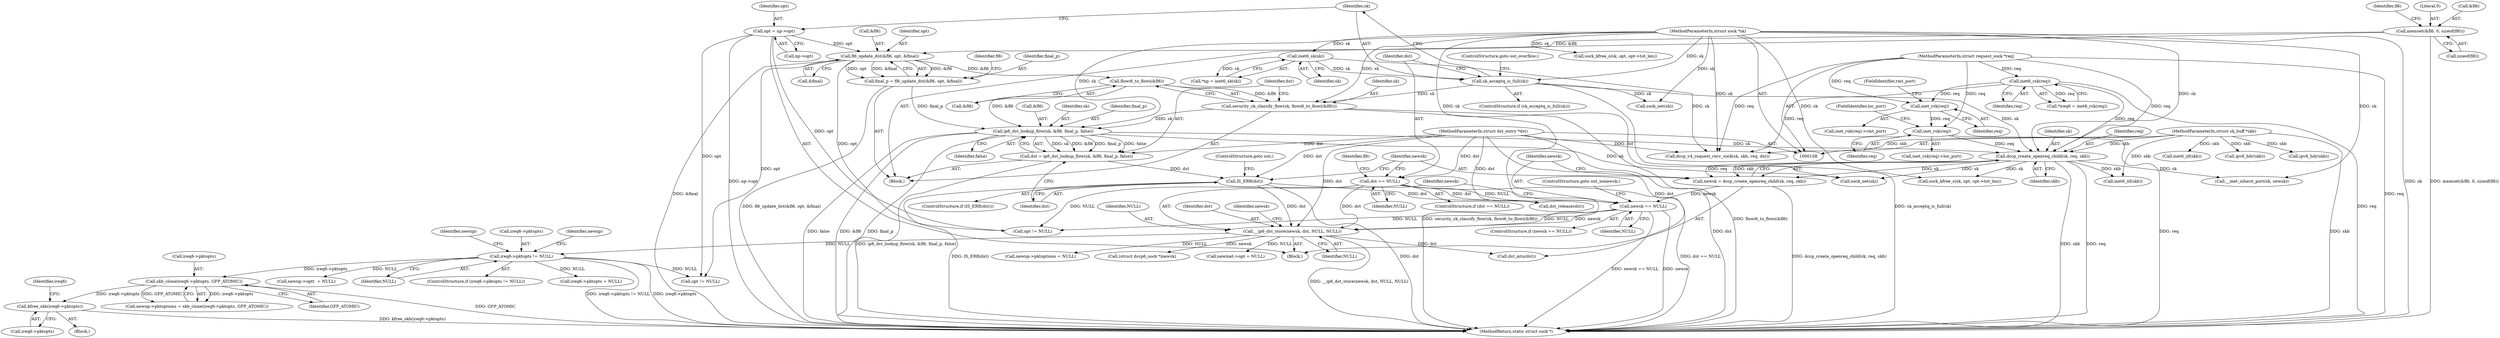 digraph "0_linux_f6d8bd051c391c1c0458a30b2a7abcd939329259_1@pointer" {
"1000466" [label="(Call,kfree_skb(ireq6->pktopts))"];
"1000461" [label="(Call,skb_clone(ireq6->pktopts, GFP_ATOMIC))"];
"1000451" [label="(Call,ireq6->pktopts != NULL)"];
"1000350" [label="(Call,__ip6_dst_store(newsk, dst, NULL, NULL))"];
"1000346" [label="(Call,newsk == NULL)"];
"1000339" [label="(Call,newsk = dccp_create_openreq_child(sk, req, skb))"];
"1000341" [label="(Call,dccp_create_openreq_child(sk, req, skb))"];
"1000251" [label="(Call,sk_acceptq_is_full(sk))"];
"1000123" [label="(Call,inet6_sk(sk))"];
"1000109" [label="(MethodParameterIn,struct sock *sk)"];
"1000329" [label="(Call,ip6_dst_lookup_flow(sk, &fl6, final_p, false))"];
"1000322" [label="(Call,security_sk_classify_flow(sk, flowi6_to_flowi(&fl6)))"];
"1000324" [label="(Call,flowi6_to_flowi(&fl6))"];
"1000284" [label="(Call,fl6_update_dst(&fl6, opt, &final))"];
"1000262" [label="(Call,memset(&fl6, 0, sizeof(fl6)))"];
"1000245" [label="(Call,opt = np->opt)"];
"1000282" [label="(Call,final_p = fl6_update_dst(&fl6, opt, &final))"];
"1000117" [label="(Call,inet6_rsk(req))"];
"1000111" [label="(MethodParameterIn,struct request_sock *req)"];
"1000319" [label="(Call,inet_rsk(req))"];
"1000311" [label="(Call,inet_rsk(req))"];
"1000110" [label="(MethodParameterIn,struct sk_buff *skb)"];
"1000255" [label="(Call,dst == NULL)"];
"1000112" [label="(MethodParameterIn,struct dst_entry *dst)"];
"1000336" [label="(Call,IS_ERR(dst))"];
"1000327" [label="(Call,dst = ip6_dst_lookup_flow(sk, &fl6, final_p, false))"];
"1000335" [label="(ControlStructure,if (IS_ERR(dst)))"];
"1000504" [label="(Call,opt != NULL)"];
"1000257" [label="(Identifier,NULL)"];
"1000284" [label="(Call,fl6_update_dst(&fl6, opt, &final))"];
"1000343" [label="(Identifier,req)"];
"1000255" [label="(Call,dst == NULL)"];
"1000323" [label="(Identifier,sk)"];
"1000337" [label="(Identifier,dst)"];
"1000347" [label="(Identifier,newsk)"];
"1000265" [label="(Literal,0)"];
"1000350" [label="(Call,__ip6_dst_store(newsk, dst, NULL, NULL))"];
"1000319" [label="(Call,inet_rsk(req))"];
"1000340" [label="(Identifier,newsk)"];
"1000263" [label="(Call,&fl6)"];
"1000256" [label="(Identifier,dst)"];
"1000445" [label="(Call,newnp->pktoptions = NULL)"];
"1000619" [label="(MethodReturn,static struct sock *)"];
"1000451" [label="(Call,ireq6->pktopts != NULL)"];
"1000121" [label="(Call,*np = inet6_sk(sk))"];
"1000266" [label="(Call,sizeof(fl6))"];
"1000603" [label="(Call,opt != NULL)"];
"1000313" [label="(FieldIdentifier,rmt_port)"];
"1000429" [label="(Call,newinet->opt = NULL)"];
"1000285" [label="(Call,&fl6)"];
"1000139" [label="(Call,dccp_v4_request_recv_sock(sk, skb, req, dst))"];
"1000521" [label="(Call,sock_kfree_s(sk, opt, opt->tot_len))"];
"1000227" [label="(Call,inet6_iif(skb))"];
"1000311" [label="(Call,inet_rsk(req))"];
"1000590" [label="(Call,sock_net(sk))"];
"1000461" [label="(Call,skb_clone(ireq6->pktopts, GFP_ATOMIC))"];
"1000258" [label="(Block,)"];
"1000270" [label="(Identifier,fl6)"];
"1000251" [label="(Call,sk_acceptq_is_full(sk))"];
"1000328" [label="(Identifier,dst)"];
"1000354" [label="(Identifier,NULL)"];
"1000336" [label="(Call,IS_ERR(dst))"];
"1000293" [label="(Identifier,fl6)"];
"1000334" [label="(Identifier,false)"];
"1000486" [label="(Identifier,newnp)"];
"1000456" [label="(Block,)"];
"1000346" [label="(Call,newsk == NULL)"];
"1000345" [label="(ControlStructure,if (newsk == NULL))"];
"1000333" [label="(Identifier,final_p)"];
"1000124" [label="(Identifier,sk)"];
"1000459" [label="(Identifier,newnp)"];
"1000467" [label="(Call,ireq6->pktopts)"];
"1000264" [label="(Identifier,fl6)"];
"1000325" [label="(Call,&fl6)"];
"1000320" [label="(Identifier,req)"];
"1000283" [label="(Identifier,final_p)"];
"1000352" [label="(Identifier,dst)"];
"1000338" [label="(ControlStructure,goto out;)"];
"1000329" [label="(Call,ip6_dst_lookup_flow(sk, &fl6, final_p, false))"];
"1000331" [label="(Call,&fl6)"];
"1000594" [label="(Call,dst_release(dst))"];
"1000247" [label="(Call,np->opt)"];
"1000327" [label="(Call,dst = ip6_dst_lookup_flow(sk, &fl6, final_p, false))"];
"1000246" [label="(Identifier,opt)"];
"1000493" [label="(Call,inet6_iif(skb))"];
"1000253" [label="(ControlStructure,goto out_overflow;)"];
"1000234" [label="(Call,ipv6_hdr(skb))"];
"1000342" [label="(Identifier,sk)"];
"1000611" [label="(Call,sock_kfree_s(sk, opt, opt->tot_len))"];
"1000351" [label="(Identifier,newsk)"];
"1000339" [label="(Call,newsk = dccp_create_openreq_child(sk, req, skb))"];
"1000557" [label="(Call,dst_mtu(dst))"];
"1000250" [label="(ControlStructure,if (sk_acceptq_is_full(sk)))"];
"1000310" [label="(Call,inet_rsk(req)->rmt_port)"];
"1000312" [label="(Identifier,req)"];
"1000330" [label="(Identifier,sk)"];
"1000109" [label="(MethodParameterIn,struct sock *sk)"];
"1000110" [label="(MethodParameterIn,struct sk_buff *skb)"];
"1000113" [label="(Block,)"];
"1000117" [label="(Call,inet6_rsk(req))"];
"1000288" [label="(Call,&final)"];
"1000484" [label="(Call,newnp->opt\t  = NULL)"];
"1000318" [label="(Call,inet_rsk(req)->loc_port)"];
"1000455" [label="(Identifier,NULL)"];
"1000341" [label="(Call,dccp_create_openreq_child(sk, req, skb))"];
"1000450" [label="(ControlStructure,if (ireq6->pktopts != NULL))"];
"1000115" [label="(Call,*ireq6 = inet6_rsk(req))"];
"1000321" [label="(FieldIdentifier,loc_port)"];
"1000598" [label="(Call,sock_net(sk))"];
"1000282" [label="(Call,final_p = fl6_update_dst(&fl6, opt, &final))"];
"1000349" [label="(ControlStructure,goto out_nonewsk;)"];
"1000575" [label="(Call,__inet_inherit_port(sk, newsk))"];
"1000322" [label="(Call,security_sk_classify_flow(sk, flowi6_to_flowi(&fl6)))"];
"1000348" [label="(Identifier,NULL)"];
"1000254" [label="(ControlStructure,if (dst == NULL))"];
"1000262" [label="(Call,memset(&fl6, 0, sizeof(fl6)))"];
"1000357" [label="(Identifier,newsk)"];
"1000465" [label="(Identifier,GFP_ATOMIC)"];
"1000245" [label="(Call,opt = np->opt)"];
"1000123" [label="(Call,inet6_sk(sk))"];
"1000472" [label="(Identifier,ireq6)"];
"1000462" [label="(Call,ireq6->pktopts)"];
"1000353" [label="(Identifier,NULL)"];
"1000112" [label="(MethodParameterIn,struct dst_entry *dst)"];
"1000287" [label="(Identifier,opt)"];
"1000457" [label="(Call,newnp->pktoptions = skb_clone(ireq6->pktopts, GFP_ATOMIC))"];
"1000470" [label="(Call,ireq6->pktopts = NULL)"];
"1000371" [label="(Call,(struct dccp6_sock *)newsk)"];
"1000344" [label="(Identifier,skb)"];
"1000466" [label="(Call,kfree_skb(ireq6->pktopts))"];
"1000452" [label="(Call,ireq6->pktopts)"];
"1000252" [label="(Identifier,sk)"];
"1000324" [label="(Call,flowi6_to_flowi(&fl6))"];
"1000111" [label="(MethodParameterIn,struct request_sock *req)"];
"1000500" [label="(Call,ipv6_hdr(skb))"];
"1000118" [label="(Identifier,req)"];
"1000466" -> "1000456"  [label="AST: "];
"1000466" -> "1000467"  [label="CFG: "];
"1000467" -> "1000466"  [label="AST: "];
"1000472" -> "1000466"  [label="CFG: "];
"1000466" -> "1000619"  [label="DDG: kfree_skb(ireq6->pktopts)"];
"1000461" -> "1000466"  [label="DDG: ireq6->pktopts"];
"1000461" -> "1000457"  [label="AST: "];
"1000461" -> "1000465"  [label="CFG: "];
"1000462" -> "1000461"  [label="AST: "];
"1000465" -> "1000461"  [label="AST: "];
"1000457" -> "1000461"  [label="CFG: "];
"1000461" -> "1000619"  [label="DDG: GFP_ATOMIC"];
"1000461" -> "1000457"  [label="DDG: ireq6->pktopts"];
"1000461" -> "1000457"  [label="DDG: GFP_ATOMIC"];
"1000451" -> "1000461"  [label="DDG: ireq6->pktopts"];
"1000451" -> "1000450"  [label="AST: "];
"1000451" -> "1000455"  [label="CFG: "];
"1000452" -> "1000451"  [label="AST: "];
"1000455" -> "1000451"  [label="AST: "];
"1000459" -> "1000451"  [label="CFG: "];
"1000486" -> "1000451"  [label="CFG: "];
"1000451" -> "1000619"  [label="DDG: ireq6->pktopts"];
"1000451" -> "1000619"  [label="DDG: ireq6->pktopts != NULL"];
"1000350" -> "1000451"  [label="DDG: NULL"];
"1000451" -> "1000470"  [label="DDG: NULL"];
"1000451" -> "1000484"  [label="DDG: NULL"];
"1000451" -> "1000504"  [label="DDG: NULL"];
"1000350" -> "1000113"  [label="AST: "];
"1000350" -> "1000354"  [label="CFG: "];
"1000351" -> "1000350"  [label="AST: "];
"1000352" -> "1000350"  [label="AST: "];
"1000353" -> "1000350"  [label="AST: "];
"1000354" -> "1000350"  [label="AST: "];
"1000357" -> "1000350"  [label="CFG: "];
"1000350" -> "1000619"  [label="DDG: __ip6_dst_store(newsk, dst, NULL, NULL)"];
"1000346" -> "1000350"  [label="DDG: newsk"];
"1000346" -> "1000350"  [label="DDG: NULL"];
"1000255" -> "1000350"  [label="DDG: dst"];
"1000336" -> "1000350"  [label="DDG: dst"];
"1000112" -> "1000350"  [label="DDG: dst"];
"1000350" -> "1000371"  [label="DDG: newsk"];
"1000350" -> "1000429"  [label="DDG: NULL"];
"1000350" -> "1000445"  [label="DDG: NULL"];
"1000350" -> "1000557"  [label="DDG: dst"];
"1000346" -> "1000345"  [label="AST: "];
"1000346" -> "1000348"  [label="CFG: "];
"1000347" -> "1000346"  [label="AST: "];
"1000348" -> "1000346"  [label="AST: "];
"1000349" -> "1000346"  [label="CFG: "];
"1000351" -> "1000346"  [label="CFG: "];
"1000346" -> "1000619"  [label="DDG: newsk"];
"1000346" -> "1000619"  [label="DDG: newsk == NULL"];
"1000339" -> "1000346"  [label="DDG: newsk"];
"1000255" -> "1000346"  [label="DDG: NULL"];
"1000346" -> "1000603"  [label="DDG: NULL"];
"1000339" -> "1000113"  [label="AST: "];
"1000339" -> "1000341"  [label="CFG: "];
"1000340" -> "1000339"  [label="AST: "];
"1000341" -> "1000339"  [label="AST: "];
"1000347" -> "1000339"  [label="CFG: "];
"1000339" -> "1000619"  [label="DDG: dccp_create_openreq_child(sk, req, skb)"];
"1000341" -> "1000339"  [label="DDG: sk"];
"1000341" -> "1000339"  [label="DDG: req"];
"1000341" -> "1000339"  [label="DDG: skb"];
"1000341" -> "1000344"  [label="CFG: "];
"1000342" -> "1000341"  [label="AST: "];
"1000343" -> "1000341"  [label="AST: "];
"1000344" -> "1000341"  [label="AST: "];
"1000341" -> "1000619"  [label="DDG: skb"];
"1000341" -> "1000619"  [label="DDG: req"];
"1000251" -> "1000341"  [label="DDG: sk"];
"1000329" -> "1000341"  [label="DDG: sk"];
"1000109" -> "1000341"  [label="DDG: sk"];
"1000117" -> "1000341"  [label="DDG: req"];
"1000319" -> "1000341"  [label="DDG: req"];
"1000111" -> "1000341"  [label="DDG: req"];
"1000110" -> "1000341"  [label="DDG: skb"];
"1000341" -> "1000493"  [label="DDG: skb"];
"1000341" -> "1000521"  [label="DDG: sk"];
"1000341" -> "1000575"  [label="DDG: sk"];
"1000341" -> "1000598"  [label="DDG: sk"];
"1000251" -> "1000250"  [label="AST: "];
"1000251" -> "1000252"  [label="CFG: "];
"1000252" -> "1000251"  [label="AST: "];
"1000253" -> "1000251"  [label="CFG: "];
"1000256" -> "1000251"  [label="CFG: "];
"1000251" -> "1000619"  [label="DDG: sk_acceptq_is_full(sk)"];
"1000123" -> "1000251"  [label="DDG: sk"];
"1000109" -> "1000251"  [label="DDG: sk"];
"1000251" -> "1000322"  [label="DDG: sk"];
"1000251" -> "1000590"  [label="DDG: sk"];
"1000123" -> "1000121"  [label="AST: "];
"1000123" -> "1000124"  [label="CFG: "];
"1000124" -> "1000123"  [label="AST: "];
"1000121" -> "1000123"  [label="CFG: "];
"1000123" -> "1000121"  [label="DDG: sk"];
"1000109" -> "1000123"  [label="DDG: sk"];
"1000123" -> "1000139"  [label="DDG: sk"];
"1000109" -> "1000108"  [label="AST: "];
"1000109" -> "1000619"  [label="DDG: sk"];
"1000109" -> "1000139"  [label="DDG: sk"];
"1000109" -> "1000322"  [label="DDG: sk"];
"1000109" -> "1000329"  [label="DDG: sk"];
"1000109" -> "1000521"  [label="DDG: sk"];
"1000109" -> "1000575"  [label="DDG: sk"];
"1000109" -> "1000590"  [label="DDG: sk"];
"1000109" -> "1000598"  [label="DDG: sk"];
"1000109" -> "1000611"  [label="DDG: sk"];
"1000329" -> "1000327"  [label="AST: "];
"1000329" -> "1000334"  [label="CFG: "];
"1000330" -> "1000329"  [label="AST: "];
"1000331" -> "1000329"  [label="AST: "];
"1000333" -> "1000329"  [label="AST: "];
"1000334" -> "1000329"  [label="AST: "];
"1000327" -> "1000329"  [label="CFG: "];
"1000329" -> "1000619"  [label="DDG: false"];
"1000329" -> "1000619"  [label="DDG: &fl6"];
"1000329" -> "1000619"  [label="DDG: final_p"];
"1000329" -> "1000327"  [label="DDG: sk"];
"1000329" -> "1000327"  [label="DDG: &fl6"];
"1000329" -> "1000327"  [label="DDG: final_p"];
"1000329" -> "1000327"  [label="DDG: false"];
"1000322" -> "1000329"  [label="DDG: sk"];
"1000324" -> "1000329"  [label="DDG: &fl6"];
"1000282" -> "1000329"  [label="DDG: final_p"];
"1000329" -> "1000598"  [label="DDG: sk"];
"1000322" -> "1000258"  [label="AST: "];
"1000322" -> "1000324"  [label="CFG: "];
"1000323" -> "1000322"  [label="AST: "];
"1000324" -> "1000322"  [label="AST: "];
"1000328" -> "1000322"  [label="CFG: "];
"1000322" -> "1000619"  [label="DDG: flowi6_to_flowi(&fl6)"];
"1000322" -> "1000619"  [label="DDG: security_sk_classify_flow(sk, flowi6_to_flowi(&fl6))"];
"1000324" -> "1000322"  [label="DDG: &fl6"];
"1000324" -> "1000325"  [label="CFG: "];
"1000325" -> "1000324"  [label="AST: "];
"1000284" -> "1000324"  [label="DDG: &fl6"];
"1000284" -> "1000282"  [label="AST: "];
"1000284" -> "1000288"  [label="CFG: "];
"1000285" -> "1000284"  [label="AST: "];
"1000287" -> "1000284"  [label="AST: "];
"1000288" -> "1000284"  [label="AST: "];
"1000282" -> "1000284"  [label="CFG: "];
"1000284" -> "1000619"  [label="DDG: &final"];
"1000284" -> "1000282"  [label="DDG: &fl6"];
"1000284" -> "1000282"  [label="DDG: opt"];
"1000284" -> "1000282"  [label="DDG: &final"];
"1000262" -> "1000284"  [label="DDG: &fl6"];
"1000245" -> "1000284"  [label="DDG: opt"];
"1000284" -> "1000504"  [label="DDG: opt"];
"1000284" -> "1000603"  [label="DDG: opt"];
"1000262" -> "1000258"  [label="AST: "];
"1000262" -> "1000266"  [label="CFG: "];
"1000263" -> "1000262"  [label="AST: "];
"1000265" -> "1000262"  [label="AST: "];
"1000266" -> "1000262"  [label="AST: "];
"1000270" -> "1000262"  [label="CFG: "];
"1000262" -> "1000619"  [label="DDG: memset(&fl6, 0, sizeof(fl6))"];
"1000245" -> "1000113"  [label="AST: "];
"1000245" -> "1000247"  [label="CFG: "];
"1000246" -> "1000245"  [label="AST: "];
"1000247" -> "1000245"  [label="AST: "];
"1000252" -> "1000245"  [label="CFG: "];
"1000245" -> "1000619"  [label="DDG: np->opt"];
"1000245" -> "1000504"  [label="DDG: opt"];
"1000245" -> "1000603"  [label="DDG: opt"];
"1000282" -> "1000258"  [label="AST: "];
"1000283" -> "1000282"  [label="AST: "];
"1000293" -> "1000282"  [label="CFG: "];
"1000282" -> "1000619"  [label="DDG: fl6_update_dst(&fl6, opt, &final)"];
"1000117" -> "1000115"  [label="AST: "];
"1000117" -> "1000118"  [label="CFG: "];
"1000118" -> "1000117"  [label="AST: "];
"1000115" -> "1000117"  [label="CFG: "];
"1000117" -> "1000619"  [label="DDG: req"];
"1000117" -> "1000115"  [label="DDG: req"];
"1000111" -> "1000117"  [label="DDG: req"];
"1000117" -> "1000139"  [label="DDG: req"];
"1000117" -> "1000311"  [label="DDG: req"];
"1000111" -> "1000108"  [label="AST: "];
"1000111" -> "1000619"  [label="DDG: req"];
"1000111" -> "1000139"  [label="DDG: req"];
"1000111" -> "1000311"  [label="DDG: req"];
"1000111" -> "1000319"  [label="DDG: req"];
"1000319" -> "1000318"  [label="AST: "];
"1000319" -> "1000320"  [label="CFG: "];
"1000320" -> "1000319"  [label="AST: "];
"1000321" -> "1000319"  [label="CFG: "];
"1000319" -> "1000619"  [label="DDG: req"];
"1000311" -> "1000319"  [label="DDG: req"];
"1000311" -> "1000310"  [label="AST: "];
"1000311" -> "1000312"  [label="CFG: "];
"1000312" -> "1000311"  [label="AST: "];
"1000313" -> "1000311"  [label="CFG: "];
"1000110" -> "1000108"  [label="AST: "];
"1000110" -> "1000619"  [label="DDG: skb"];
"1000110" -> "1000139"  [label="DDG: skb"];
"1000110" -> "1000227"  [label="DDG: skb"];
"1000110" -> "1000234"  [label="DDG: skb"];
"1000110" -> "1000493"  [label="DDG: skb"];
"1000110" -> "1000500"  [label="DDG: skb"];
"1000255" -> "1000254"  [label="AST: "];
"1000255" -> "1000257"  [label="CFG: "];
"1000256" -> "1000255"  [label="AST: "];
"1000257" -> "1000255"  [label="AST: "];
"1000264" -> "1000255"  [label="CFG: "];
"1000340" -> "1000255"  [label="CFG: "];
"1000255" -> "1000619"  [label="DDG: dst == NULL"];
"1000112" -> "1000255"  [label="DDG: dst"];
"1000255" -> "1000594"  [label="DDG: dst"];
"1000255" -> "1000603"  [label="DDG: NULL"];
"1000112" -> "1000108"  [label="AST: "];
"1000112" -> "1000619"  [label="DDG: dst"];
"1000112" -> "1000139"  [label="DDG: dst"];
"1000112" -> "1000327"  [label="DDG: dst"];
"1000112" -> "1000336"  [label="DDG: dst"];
"1000112" -> "1000557"  [label="DDG: dst"];
"1000112" -> "1000594"  [label="DDG: dst"];
"1000336" -> "1000335"  [label="AST: "];
"1000336" -> "1000337"  [label="CFG: "];
"1000337" -> "1000336"  [label="AST: "];
"1000338" -> "1000336"  [label="CFG: "];
"1000340" -> "1000336"  [label="CFG: "];
"1000336" -> "1000619"  [label="DDG: IS_ERR(dst)"];
"1000336" -> "1000619"  [label="DDG: dst"];
"1000327" -> "1000336"  [label="DDG: dst"];
"1000336" -> "1000594"  [label="DDG: dst"];
"1000327" -> "1000258"  [label="AST: "];
"1000328" -> "1000327"  [label="AST: "];
"1000337" -> "1000327"  [label="CFG: "];
"1000327" -> "1000619"  [label="DDG: ip6_dst_lookup_flow(sk, &fl6, final_p, false)"];
}
